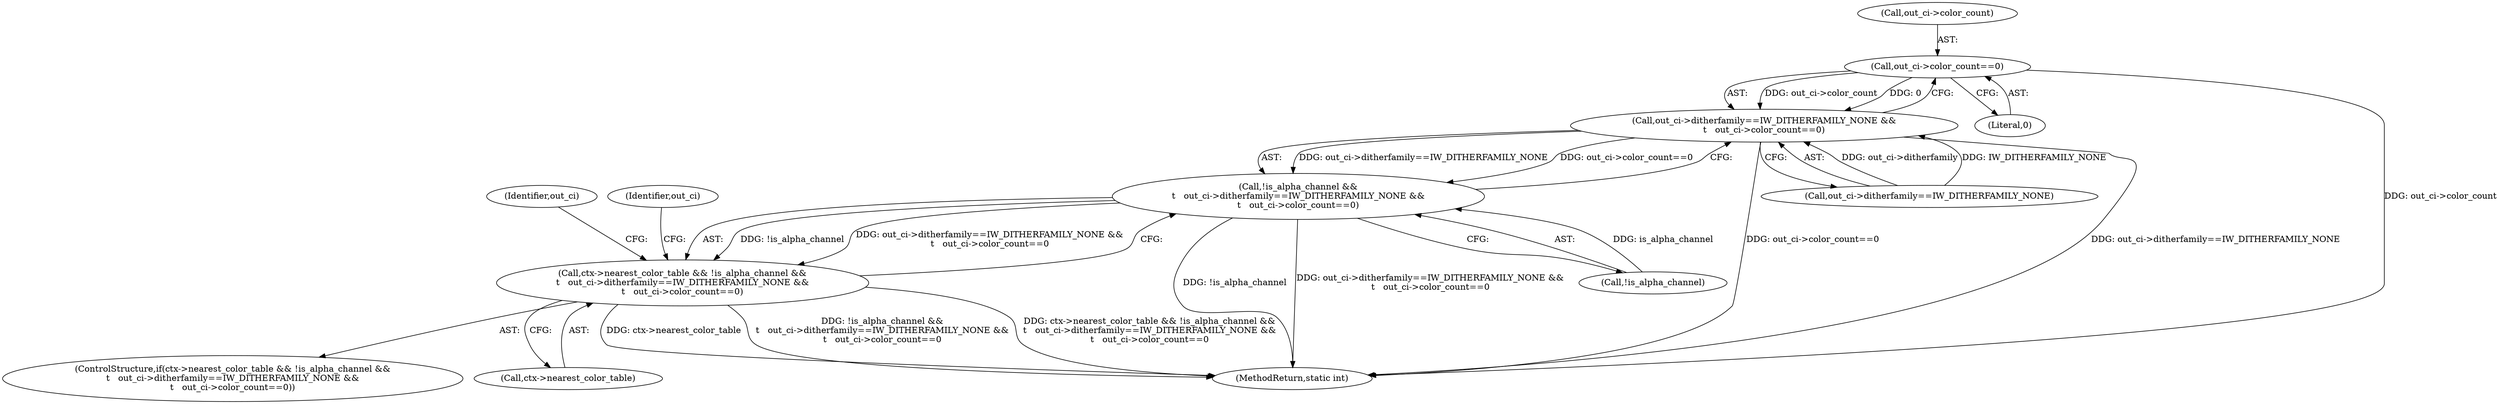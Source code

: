 digraph "0_imageworsener_a4f247707f08e322f0b41e82c3e06e224240a654_0@pointer" {
"1000277" [label="(Call,out_ci->color_count==0)"];
"1000271" [label="(Call,out_ci->ditherfamily==IW_DITHERFAMILY_NONE &&\n\t   out_ci->color_count==0)"];
"1000268" [label="(Call,!is_alpha_channel &&\n\t   out_ci->ditherfamily==IW_DITHERFAMILY_NONE &&\n\t   out_ci->color_count==0)"];
"1000264" [label="(Call,ctx->nearest_color_table && !is_alpha_channel &&\n\t   out_ci->ditherfamily==IW_DITHERFAMILY_NONE &&\n\t   out_ci->color_count==0)"];
"1000285" [label="(Identifier,out_ci)"];
"1000278" [label="(Call,out_ci->color_count)"];
"1000268" [label="(Call,!is_alpha_channel &&\n\t   out_ci->ditherfamily==IW_DITHERFAMILY_NONE &&\n\t   out_ci->color_count==0)"];
"1000272" [label="(Call,out_ci->ditherfamily==IW_DITHERFAMILY_NONE)"];
"1000263" [label="(ControlStructure,if(ctx->nearest_color_table && !is_alpha_channel &&\n\t   out_ci->ditherfamily==IW_DITHERFAMILY_NONE &&\n\t   out_ci->color_count==0))"];
"1000292" [label="(Identifier,out_ci)"];
"1000277" [label="(Call,out_ci->color_count==0)"];
"1000265" [label="(Call,ctx->nearest_color_table)"];
"1000281" [label="(Literal,0)"];
"1000271" [label="(Call,out_ci->ditherfamily==IW_DITHERFAMILY_NONE &&\n\t   out_ci->color_count==0)"];
"1000852" [label="(MethodReturn,static int)"];
"1000269" [label="(Call,!is_alpha_channel)"];
"1000264" [label="(Call,ctx->nearest_color_table && !is_alpha_channel &&\n\t   out_ci->ditherfamily==IW_DITHERFAMILY_NONE &&\n\t   out_ci->color_count==0)"];
"1000277" -> "1000271"  [label="AST: "];
"1000277" -> "1000281"  [label="CFG: "];
"1000278" -> "1000277"  [label="AST: "];
"1000281" -> "1000277"  [label="AST: "];
"1000271" -> "1000277"  [label="CFG: "];
"1000277" -> "1000852"  [label="DDG: out_ci->color_count"];
"1000277" -> "1000271"  [label="DDG: out_ci->color_count"];
"1000277" -> "1000271"  [label="DDG: 0"];
"1000271" -> "1000268"  [label="AST: "];
"1000271" -> "1000272"  [label="CFG: "];
"1000272" -> "1000271"  [label="AST: "];
"1000268" -> "1000271"  [label="CFG: "];
"1000271" -> "1000852"  [label="DDG: out_ci->color_count==0"];
"1000271" -> "1000852"  [label="DDG: out_ci->ditherfamily==IW_DITHERFAMILY_NONE"];
"1000271" -> "1000268"  [label="DDG: out_ci->ditherfamily==IW_DITHERFAMILY_NONE"];
"1000271" -> "1000268"  [label="DDG: out_ci->color_count==0"];
"1000272" -> "1000271"  [label="DDG: out_ci->ditherfamily"];
"1000272" -> "1000271"  [label="DDG: IW_DITHERFAMILY_NONE"];
"1000268" -> "1000264"  [label="AST: "];
"1000268" -> "1000269"  [label="CFG: "];
"1000269" -> "1000268"  [label="AST: "];
"1000264" -> "1000268"  [label="CFG: "];
"1000268" -> "1000852"  [label="DDG: !is_alpha_channel"];
"1000268" -> "1000852"  [label="DDG: out_ci->ditherfamily==IW_DITHERFAMILY_NONE &&\n\t   out_ci->color_count==0"];
"1000268" -> "1000264"  [label="DDG: !is_alpha_channel"];
"1000268" -> "1000264"  [label="DDG: out_ci->ditherfamily==IW_DITHERFAMILY_NONE &&\n\t   out_ci->color_count==0"];
"1000269" -> "1000268"  [label="DDG: is_alpha_channel"];
"1000264" -> "1000263"  [label="AST: "];
"1000264" -> "1000265"  [label="CFG: "];
"1000265" -> "1000264"  [label="AST: "];
"1000285" -> "1000264"  [label="CFG: "];
"1000292" -> "1000264"  [label="CFG: "];
"1000264" -> "1000852"  [label="DDG: ctx->nearest_color_table"];
"1000264" -> "1000852"  [label="DDG: !is_alpha_channel &&\n\t   out_ci->ditherfamily==IW_DITHERFAMILY_NONE &&\n\t   out_ci->color_count==0"];
"1000264" -> "1000852"  [label="DDG: ctx->nearest_color_table && !is_alpha_channel &&\n\t   out_ci->ditherfamily==IW_DITHERFAMILY_NONE &&\n\t   out_ci->color_count==0"];
}
